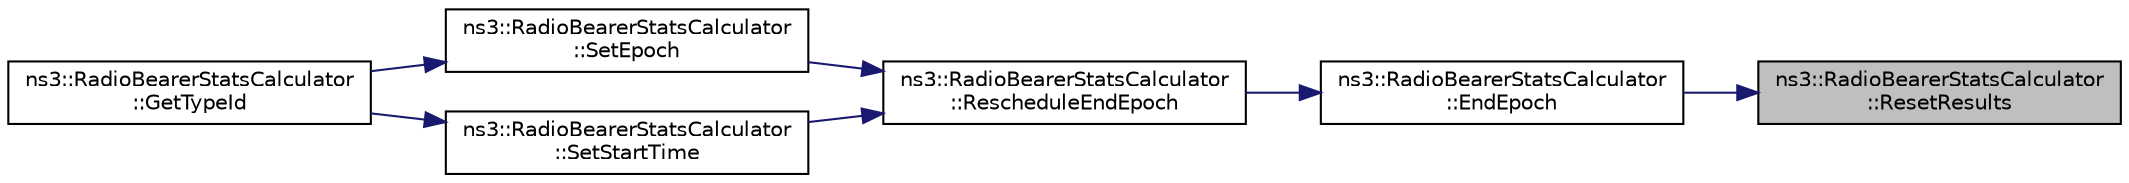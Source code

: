 digraph "ns3::RadioBearerStatsCalculator::ResetResults"
{
 // LATEX_PDF_SIZE
  edge [fontname="Helvetica",fontsize="10",labelfontname="Helvetica",labelfontsize="10"];
  node [fontname="Helvetica",fontsize="10",shape=record];
  rankdir="RL";
  Node1 [label="ns3::RadioBearerStatsCalculator\l::ResetResults",height=0.2,width=0.4,color="black", fillcolor="grey75", style="filled", fontcolor="black",tooltip="Erases collected statistics."];
  Node1 -> Node2 [dir="back",color="midnightblue",fontsize="10",style="solid",fontname="Helvetica"];
  Node2 [label="ns3::RadioBearerStatsCalculator\l::EndEpoch",height=0.2,width=0.4,color="black", fillcolor="white", style="filled",URL="$classns3_1_1_radio_bearer_stats_calculator.html#a2dc0a214122722f1a58c44492f565b47",tooltip="Function called in every endEpochEvent."];
  Node2 -> Node3 [dir="back",color="midnightblue",fontsize="10",style="solid",fontname="Helvetica"];
  Node3 [label="ns3::RadioBearerStatsCalculator\l::RescheduleEndEpoch",height=0.2,width=0.4,color="black", fillcolor="white", style="filled",URL="$classns3_1_1_radio_bearer_stats_calculator.html#a1c0896f7d48a7b0d342c87f1755ffd68",tooltip="Reschedules EndEpoch event."];
  Node3 -> Node4 [dir="back",color="midnightblue",fontsize="10",style="solid",fontname="Helvetica"];
  Node4 [label="ns3::RadioBearerStatsCalculator\l::SetEpoch",height=0.2,width=0.4,color="black", fillcolor="white", style="filled",URL="$classns3_1_1_radio_bearer_stats_calculator.html#afe72ec59fb25163dad6c3b47abcb0a32",tooltip=" "];
  Node4 -> Node5 [dir="back",color="midnightblue",fontsize="10",style="solid",fontname="Helvetica"];
  Node5 [label="ns3::RadioBearerStatsCalculator\l::GetTypeId",height=0.2,width=0.4,color="black", fillcolor="white", style="filled",URL="$classns3_1_1_radio_bearer_stats_calculator.html#a2aacc2d4dcc4377e3a96e0891d867b60",tooltip="Register this type."];
  Node3 -> Node6 [dir="back",color="midnightblue",fontsize="10",style="solid",fontname="Helvetica"];
  Node6 [label="ns3::RadioBearerStatsCalculator\l::SetStartTime",height=0.2,width=0.4,color="black", fillcolor="white", style="filled",URL="$classns3_1_1_radio_bearer_stats_calculator.html#aa2eddec79377156e7653f9d5be97d10e",tooltip=" "];
  Node6 -> Node5 [dir="back",color="midnightblue",fontsize="10",style="solid",fontname="Helvetica"];
}
